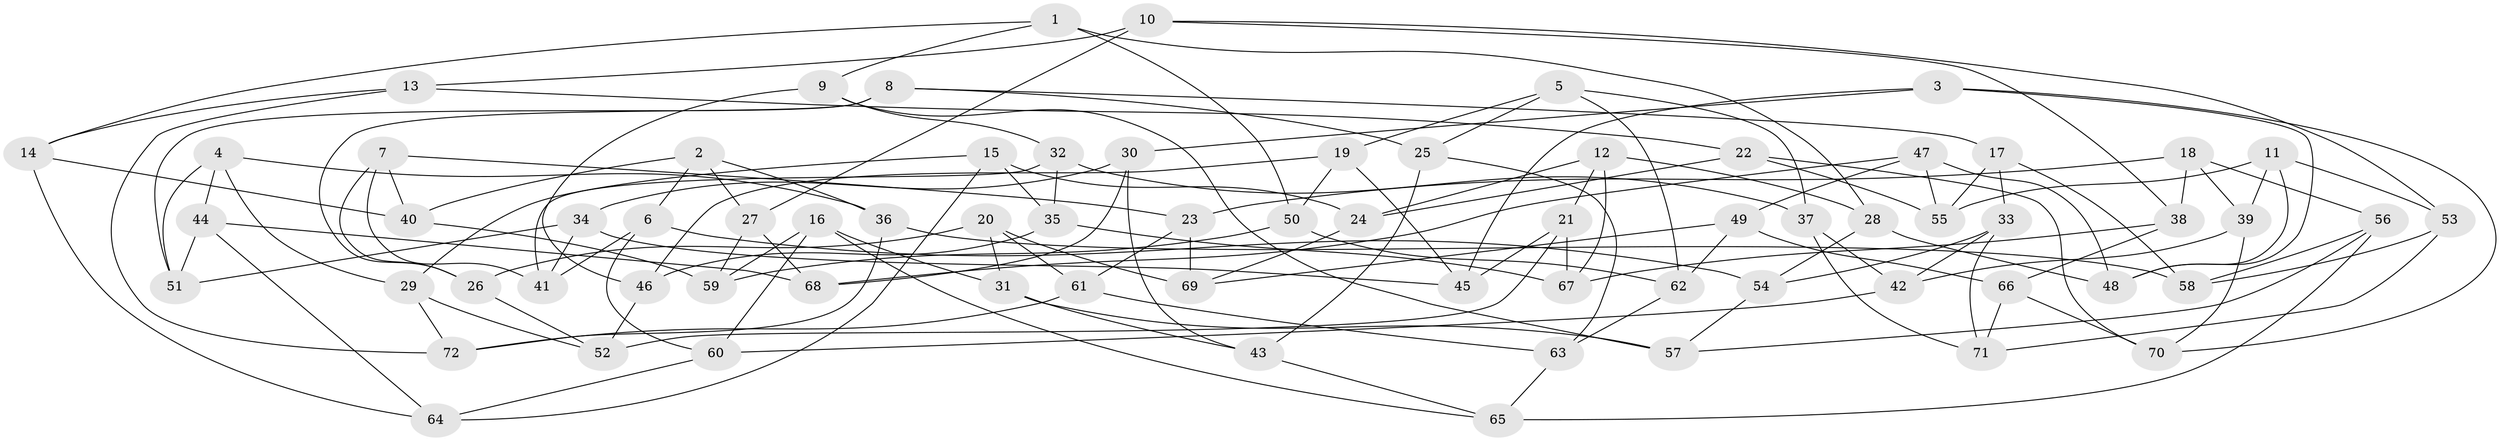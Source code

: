 // coarse degree distribution, {12: 0.022222222222222223, 4: 0.7111111111111111, 9: 0.022222222222222223, 7: 0.022222222222222223, 10: 0.06666666666666667, 8: 0.022222222222222223, 3: 0.13333333333333333}
// Generated by graph-tools (version 1.1) at 2025/53/03/04/25 22:53:48]
// undirected, 72 vertices, 144 edges
graph export_dot {
  node [color=gray90,style=filled];
  1;
  2;
  3;
  4;
  5;
  6;
  7;
  8;
  9;
  10;
  11;
  12;
  13;
  14;
  15;
  16;
  17;
  18;
  19;
  20;
  21;
  22;
  23;
  24;
  25;
  26;
  27;
  28;
  29;
  30;
  31;
  32;
  33;
  34;
  35;
  36;
  37;
  38;
  39;
  40;
  41;
  42;
  43;
  44;
  45;
  46;
  47;
  48;
  49;
  50;
  51;
  52;
  53;
  54;
  55;
  56;
  57;
  58;
  59;
  60;
  61;
  62;
  63;
  64;
  65;
  66;
  67;
  68;
  69;
  70;
  71;
  72;
  1 -- 9;
  1 -- 28;
  1 -- 14;
  1 -- 50;
  2 -- 27;
  2 -- 40;
  2 -- 36;
  2 -- 6;
  3 -- 48;
  3 -- 45;
  3 -- 70;
  3 -- 30;
  4 -- 29;
  4 -- 36;
  4 -- 51;
  4 -- 44;
  5 -- 19;
  5 -- 37;
  5 -- 25;
  5 -- 62;
  6 -- 60;
  6 -- 54;
  6 -- 41;
  7 -- 40;
  7 -- 26;
  7 -- 41;
  7 -- 23;
  8 -- 51;
  8 -- 17;
  8 -- 25;
  8 -- 26;
  9 -- 32;
  9 -- 46;
  9 -- 57;
  10 -- 27;
  10 -- 13;
  10 -- 53;
  10 -- 38;
  11 -- 55;
  11 -- 39;
  11 -- 48;
  11 -- 53;
  12 -- 21;
  12 -- 67;
  12 -- 28;
  12 -- 24;
  13 -- 14;
  13 -- 22;
  13 -- 72;
  14 -- 40;
  14 -- 64;
  15 -- 64;
  15 -- 35;
  15 -- 24;
  15 -- 29;
  16 -- 59;
  16 -- 60;
  16 -- 65;
  16 -- 31;
  17 -- 58;
  17 -- 33;
  17 -- 55;
  18 -- 39;
  18 -- 38;
  18 -- 23;
  18 -- 56;
  19 -- 46;
  19 -- 45;
  19 -- 50;
  20 -- 69;
  20 -- 26;
  20 -- 31;
  20 -- 61;
  21 -- 45;
  21 -- 52;
  21 -- 67;
  22 -- 70;
  22 -- 55;
  22 -- 24;
  23 -- 61;
  23 -- 69;
  24 -- 69;
  25 -- 63;
  25 -- 43;
  26 -- 52;
  27 -- 59;
  27 -- 68;
  28 -- 54;
  28 -- 48;
  29 -- 72;
  29 -- 52;
  30 -- 68;
  30 -- 34;
  30 -- 43;
  31 -- 43;
  31 -- 57;
  32 -- 41;
  32 -- 37;
  32 -- 35;
  33 -- 54;
  33 -- 42;
  33 -- 71;
  34 -- 51;
  34 -- 41;
  34 -- 45;
  35 -- 67;
  35 -- 46;
  36 -- 72;
  36 -- 58;
  37 -- 71;
  37 -- 42;
  38 -- 67;
  38 -- 66;
  39 -- 42;
  39 -- 70;
  40 -- 59;
  42 -- 60;
  43 -- 65;
  44 -- 51;
  44 -- 64;
  44 -- 68;
  46 -- 52;
  47 -- 55;
  47 -- 48;
  47 -- 68;
  47 -- 49;
  49 -- 69;
  49 -- 66;
  49 -- 62;
  50 -- 62;
  50 -- 59;
  53 -- 58;
  53 -- 71;
  54 -- 57;
  56 -- 65;
  56 -- 58;
  56 -- 57;
  60 -- 64;
  61 -- 72;
  61 -- 63;
  62 -- 63;
  63 -- 65;
  66 -- 70;
  66 -- 71;
}
